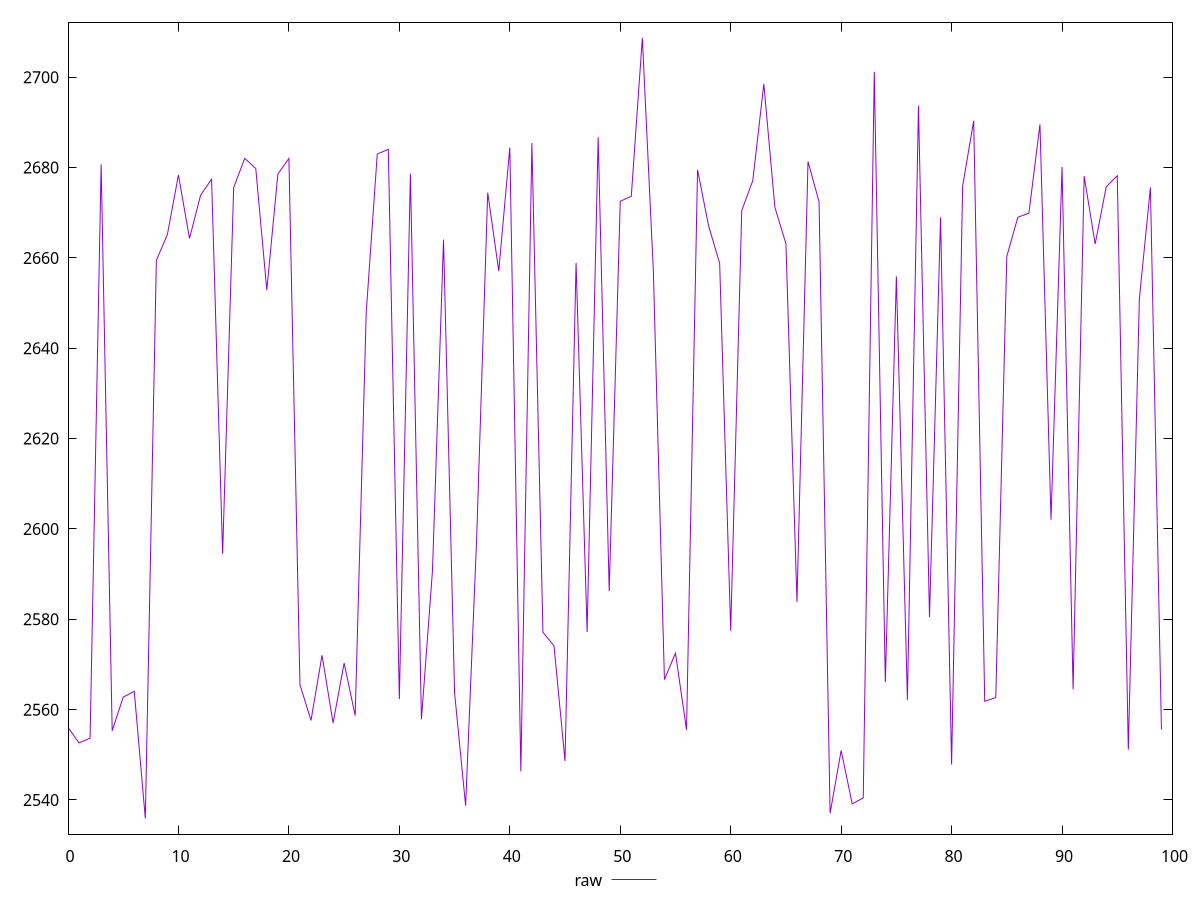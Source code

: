 reset
set terminal svg size 640, 490 enhanced background rgb 'white'
set output "reprap/speed-index/samples/pages+cached+noexternal/raw/values.svg"

$raw <<EOF
0 2556.0748562701433
1 2552.636493232886
2 2553.6707303056264
3 2680.7050852068905
4 2555.319737204547
5 2562.780966046617
6 2564.0441069298686
7 2535.8910934574023
8 2659.454031847287
9 2665.1970223368407
10 2678.3595339992753
11 2664.3172216072167
12 2673.849289757615
13 2677.435547456665
14 2594.4948986982276
15 2675.5766450414403
16 2682.046768441598
17 2679.7990169031955
18 2652.879780155217
19 2678.553074940021
20 2682.0307800341675
21 2565.5413066463466
22 2557.609351900871
23 2572.034736105286
24 2557.0373197819763
25 2570.315460603451
26 2558.679055275209
27 2647.897187222247
28 2683.0030723373025
29 2684.059010287862
30 2562.3407850711887
31 2678.6755707067746
32 2557.856446709888
33 2590.8205877883784
34 2664.0709646335476
35 2563.7349727828905
36 2538.7091071380655
37 2597.9750077496046
38 2674.461380221601
39 2657.109691798353
40 2684.4527157860607
41 2546.3293629055843
42 2685.450989006483
43 2577.112441156031
44 2574.1361314727046
45 2548.624666851664
46 2658.900001397914
47 2577.1776131415377
48 2686.715362084708
49 2586.2458105260343
50 2672.543160066502
51 2673.6514540595863
52 2708.7153539910373
53 2656.989375343991
54 2566.6502841810425
55 2572.5087949061617
56 2555.5307659303585
57 2679.5107852702877
58 2667.098274569821
59 2658.8368377564725
60 2577.4806761189384
61 2670.492570338453
62 2677.1225439208533
63 2698.518953410298
64 2671.2025577348227
65 2663.151284161009
66 2583.861391436438
67 2681.3459953717675
68 2672.424333638226
69 2537.0509359193206
70 2550.9592490762134
71 2539.1449610053096
72 2540.451984061168
73 2701.198737714373
74 2566.0699971182485
75 2655.9226126346794
76 2562.165065460215
77 2693.6875593345017
78 2580.483133315085
79 2668.9719733740285
80 2547.846047447946
81 2675.9086631557307
82 2690.3693646710735
83 2561.8344356088683
84 2562.6823182158346
85 2660.379873957428
86 2669.006646223083
87 2669.927440014781
88 2689.5811500788877
89 2602.0475242917546
90 2680.1271677249947
91 2564.5008504856655
92 2678.101785863176
93 2663.099511168169
94 2675.761105516611
95 2678.2093270707155
96 2551.156428565564
97 2650.9658338562995
98 2675.6046984548534
99 2555.604571353092
EOF

set key outside below
set yrange [2532.4346082467296:2712.17183920171]

plot \
  $raw title "raw" with line, \


reset